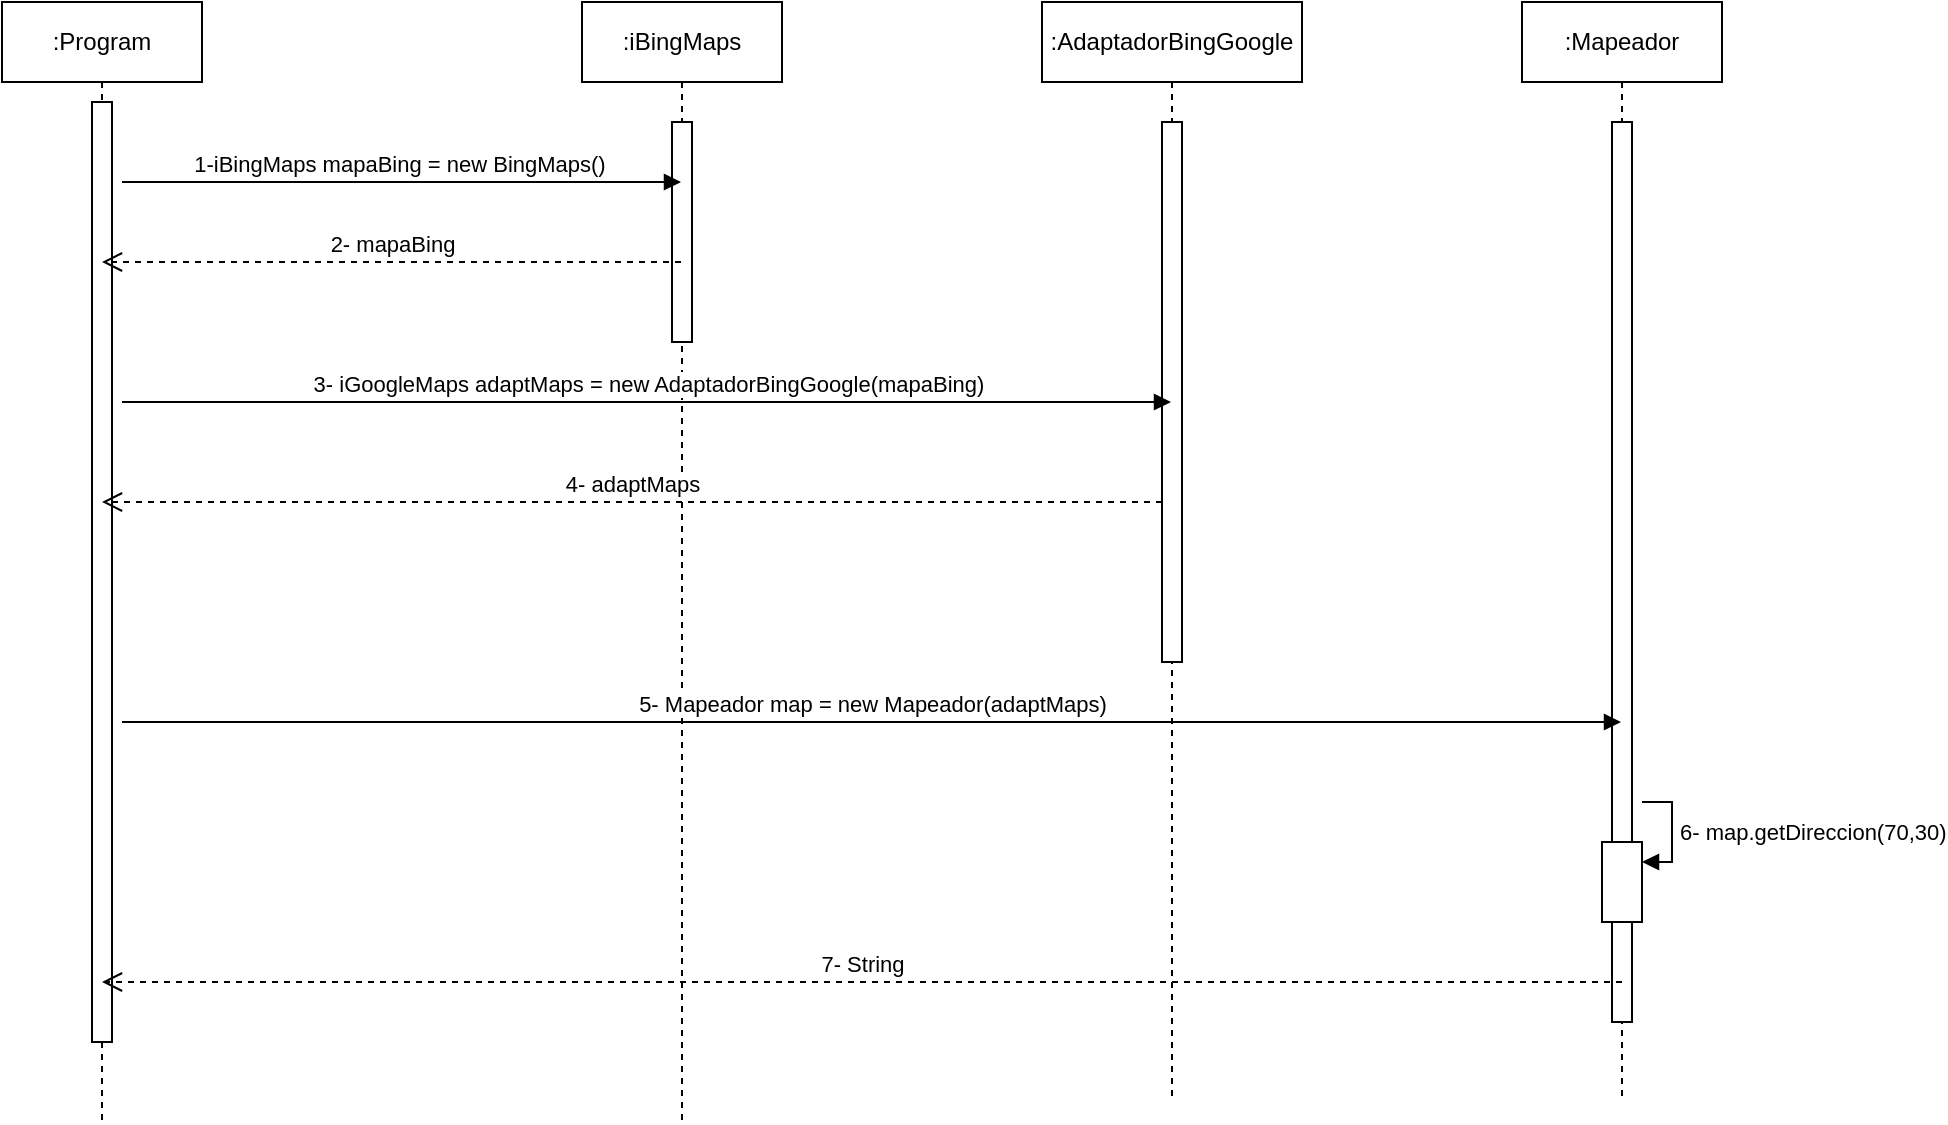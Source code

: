 <mxfile version="21.3.2" type="device">
  <diagram name="Página-1" id="R9q0WXnTllbCWpf0tggm">
    <mxGraphModel dx="2345" dy="636" grid="1" gridSize="10" guides="1" tooltips="1" connect="1" arrows="1" fold="1" page="1" pageScale="1" pageWidth="827" pageHeight="1169" math="0" shadow="0">
      <root>
        <mxCell id="0" />
        <mxCell id="1" parent="0" />
        <mxCell id="gRbeL6tdrlha1qmbZ9Pw-1" value=":AdaptadorBingGoogle" style="shape=umlLifeline;perimeter=lifelinePerimeter;whiteSpace=wrap;html=1;container=1;dropTarget=0;collapsible=0;recursiveResize=0;outlineConnect=0;portConstraint=eastwest;newEdgeStyle={&quot;edgeStyle&quot;:&quot;elbowEdgeStyle&quot;,&quot;elbow&quot;:&quot;vertical&quot;,&quot;curved&quot;:0,&quot;rounded&quot;:0};" vertex="1" parent="1">
          <mxGeometry x="320" width="130" height="550" as="geometry" />
        </mxCell>
        <mxCell id="gRbeL6tdrlha1qmbZ9Pw-10" value="" style="html=1;points=[];perimeter=orthogonalPerimeter;outlineConnect=0;targetShapes=umlLifeline;portConstraint=eastwest;newEdgeStyle={&quot;edgeStyle&quot;:&quot;elbowEdgeStyle&quot;,&quot;elbow&quot;:&quot;vertical&quot;,&quot;curved&quot;:0,&quot;rounded&quot;:0};" vertex="1" parent="gRbeL6tdrlha1qmbZ9Pw-1">
          <mxGeometry x="60" y="60" width="10" height="270" as="geometry" />
        </mxCell>
        <mxCell id="gRbeL6tdrlha1qmbZ9Pw-2" value=":Program" style="shape=umlLifeline;perimeter=lifelinePerimeter;whiteSpace=wrap;html=1;container=1;dropTarget=0;collapsible=0;recursiveResize=0;outlineConnect=0;portConstraint=eastwest;newEdgeStyle={&quot;edgeStyle&quot;:&quot;elbowEdgeStyle&quot;,&quot;elbow&quot;:&quot;vertical&quot;,&quot;curved&quot;:0,&quot;rounded&quot;:0};" vertex="1" parent="1">
          <mxGeometry x="-200" width="100" height="560" as="geometry" />
        </mxCell>
        <mxCell id="gRbeL6tdrlha1qmbZ9Pw-6" value="" style="html=1;points=[];perimeter=orthogonalPerimeter;outlineConnect=0;targetShapes=umlLifeline;portConstraint=eastwest;newEdgeStyle={&quot;edgeStyle&quot;:&quot;elbowEdgeStyle&quot;,&quot;elbow&quot;:&quot;vertical&quot;,&quot;curved&quot;:0,&quot;rounded&quot;:0};" vertex="1" parent="gRbeL6tdrlha1qmbZ9Pw-2">
          <mxGeometry x="45" y="50" width="10" height="470" as="geometry" />
        </mxCell>
        <mxCell id="gRbeL6tdrlha1qmbZ9Pw-3" value=":iBingMaps" style="shape=umlLifeline;perimeter=lifelinePerimeter;whiteSpace=wrap;html=1;container=1;dropTarget=0;collapsible=0;recursiveResize=0;outlineConnect=0;portConstraint=eastwest;newEdgeStyle={&quot;edgeStyle&quot;:&quot;elbowEdgeStyle&quot;,&quot;elbow&quot;:&quot;vertical&quot;,&quot;curved&quot;:0,&quot;rounded&quot;:0};" vertex="1" parent="1">
          <mxGeometry x="90" width="100" height="560" as="geometry" />
        </mxCell>
        <mxCell id="gRbeL6tdrlha1qmbZ9Pw-7" value="" style="html=1;points=[];perimeter=orthogonalPerimeter;outlineConnect=0;targetShapes=umlLifeline;portConstraint=eastwest;newEdgeStyle={&quot;edgeStyle&quot;:&quot;elbowEdgeStyle&quot;,&quot;elbow&quot;:&quot;vertical&quot;,&quot;curved&quot;:0,&quot;rounded&quot;:0};" vertex="1" parent="gRbeL6tdrlha1qmbZ9Pw-3">
          <mxGeometry x="45" y="60" width="10" height="110" as="geometry" />
        </mxCell>
        <mxCell id="gRbeL6tdrlha1qmbZ9Pw-4" value="1-iBingMaps mapaBing = new BingMaps()&amp;nbsp;" style="html=1;verticalAlign=bottom;endArrow=block;edgeStyle=elbowEdgeStyle;elbow=vertical;curved=0;rounded=0;" edge="1" parent="1" target="gRbeL6tdrlha1qmbZ9Pw-3">
          <mxGeometry width="80" relative="1" as="geometry">
            <mxPoint x="-140" y="90" as="sourcePoint" />
            <mxPoint x="-60" y="90" as="targetPoint" />
          </mxGeometry>
        </mxCell>
        <mxCell id="gRbeL6tdrlha1qmbZ9Pw-9" value="2- mapaBing" style="html=1;verticalAlign=bottom;endArrow=open;dashed=1;endSize=8;edgeStyle=elbowEdgeStyle;elbow=vertical;curved=0;rounded=0;" edge="1" parent="1" source="gRbeL6tdrlha1qmbZ9Pw-3" target="gRbeL6tdrlha1qmbZ9Pw-2">
          <mxGeometry relative="1" as="geometry">
            <mxPoint x="70" y="270" as="sourcePoint" />
            <mxPoint x="-10" y="270" as="targetPoint" />
            <Array as="points">
              <mxPoint x="70" y="130" />
            </Array>
          </mxGeometry>
        </mxCell>
        <mxCell id="gRbeL6tdrlha1qmbZ9Pw-11" value="3- iGoogleMaps adaptMaps = new AdaptadorBingGoogle(mapaBing)" style="html=1;verticalAlign=bottom;endArrow=block;edgeStyle=elbowEdgeStyle;elbow=vertical;curved=0;rounded=0;" edge="1" parent="1" target="gRbeL6tdrlha1qmbZ9Pw-1">
          <mxGeometry width="80" relative="1" as="geometry">
            <mxPoint x="-140" y="200" as="sourcePoint" />
            <mxPoint x="-60" y="200" as="targetPoint" />
          </mxGeometry>
        </mxCell>
        <mxCell id="gRbeL6tdrlha1qmbZ9Pw-12" value="4- adaptMaps" style="html=1;verticalAlign=bottom;endArrow=open;dashed=1;endSize=8;edgeStyle=elbowEdgeStyle;elbow=vertical;curved=0;rounded=0;" edge="1" parent="1" target="gRbeL6tdrlha1qmbZ9Pw-2">
          <mxGeometry relative="1" as="geometry">
            <mxPoint x="380" y="250" as="sourcePoint" />
            <mxPoint x="300" y="250" as="targetPoint" />
          </mxGeometry>
        </mxCell>
        <mxCell id="gRbeL6tdrlha1qmbZ9Pw-13" value=":Mapeador" style="shape=umlLifeline;perimeter=lifelinePerimeter;whiteSpace=wrap;html=1;container=1;dropTarget=0;collapsible=0;recursiveResize=0;outlineConnect=0;portConstraint=eastwest;newEdgeStyle={&quot;edgeStyle&quot;:&quot;elbowEdgeStyle&quot;,&quot;elbow&quot;:&quot;vertical&quot;,&quot;curved&quot;:0,&quot;rounded&quot;:0};" vertex="1" parent="1">
          <mxGeometry x="560" width="100" height="550" as="geometry" />
        </mxCell>
        <mxCell id="gRbeL6tdrlha1qmbZ9Pw-14" value="" style="html=1;points=[];perimeter=orthogonalPerimeter;outlineConnect=0;targetShapes=umlLifeline;portConstraint=eastwest;newEdgeStyle={&quot;edgeStyle&quot;:&quot;elbowEdgeStyle&quot;,&quot;elbow&quot;:&quot;vertical&quot;,&quot;curved&quot;:0,&quot;rounded&quot;:0};" vertex="1" parent="gRbeL6tdrlha1qmbZ9Pw-13">
          <mxGeometry x="45" y="60" width="10" height="450" as="geometry" />
        </mxCell>
        <mxCell id="gRbeL6tdrlha1qmbZ9Pw-16" value="" style="html=1;points=[];perimeter=orthogonalPerimeter;outlineConnect=0;targetShapes=umlLifeline;portConstraint=eastwest;newEdgeStyle={&quot;edgeStyle&quot;:&quot;elbowEdgeStyle&quot;,&quot;elbow&quot;:&quot;vertical&quot;,&quot;curved&quot;:0,&quot;rounded&quot;:0};" vertex="1" parent="gRbeL6tdrlha1qmbZ9Pw-13">
          <mxGeometry x="40" y="420" width="20" height="40" as="geometry" />
        </mxCell>
        <mxCell id="gRbeL6tdrlha1qmbZ9Pw-17" value="6- map.getDireccion(70,30)" style="html=1;align=left;spacingLeft=2;endArrow=block;rounded=0;edgeStyle=orthogonalEdgeStyle;curved=0;rounded=0;" edge="1" target="gRbeL6tdrlha1qmbZ9Pw-16" parent="gRbeL6tdrlha1qmbZ9Pw-13">
          <mxGeometry relative="1" as="geometry">
            <mxPoint x="60" y="400" as="sourcePoint" />
            <Array as="points">
              <mxPoint x="75" y="430" />
            </Array>
          </mxGeometry>
        </mxCell>
        <mxCell id="gRbeL6tdrlha1qmbZ9Pw-15" value="5- Mapeador map = new Mapeador(adaptMaps)" style="html=1;verticalAlign=bottom;endArrow=block;edgeStyle=elbowEdgeStyle;elbow=vertical;curved=0;rounded=0;" edge="1" parent="1" target="gRbeL6tdrlha1qmbZ9Pw-13">
          <mxGeometry x="0.001" width="80" relative="1" as="geometry">
            <mxPoint x="-140" y="360" as="sourcePoint" />
            <mxPoint x="-60" y="360" as="targetPoint" />
            <mxPoint as="offset" />
          </mxGeometry>
        </mxCell>
        <mxCell id="gRbeL6tdrlha1qmbZ9Pw-18" value="7- String" style="html=1;verticalAlign=bottom;endArrow=open;dashed=1;endSize=8;edgeStyle=elbowEdgeStyle;elbow=vertical;curved=0;rounded=0;" edge="1" parent="1" target="gRbeL6tdrlha1qmbZ9Pw-2">
          <mxGeometry relative="1" as="geometry">
            <mxPoint x="610" y="490" as="sourcePoint" />
            <mxPoint x="530" y="490" as="targetPoint" />
          </mxGeometry>
        </mxCell>
      </root>
    </mxGraphModel>
  </diagram>
</mxfile>
